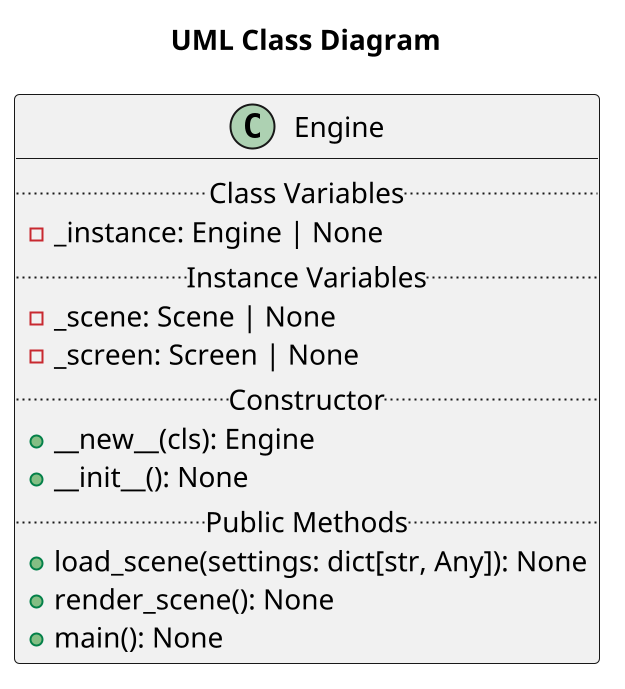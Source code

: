 @startuml Engine
scale 2
title "UML Class Diagram"

class Engine {
    .. Class Variables ..
    - _instance: Engine | None
    .. Instance Variables ..
    - _scene: Scene | None
    - _screen: Screen | None
    .. Constructor ..
    + __new__(cls): Engine
    + __init__(): None
    .. Public Methods ..
    + load_scene(settings: dict[str, Any]): None
    + render_scene(): None
    + main(): None
}
@enduml
